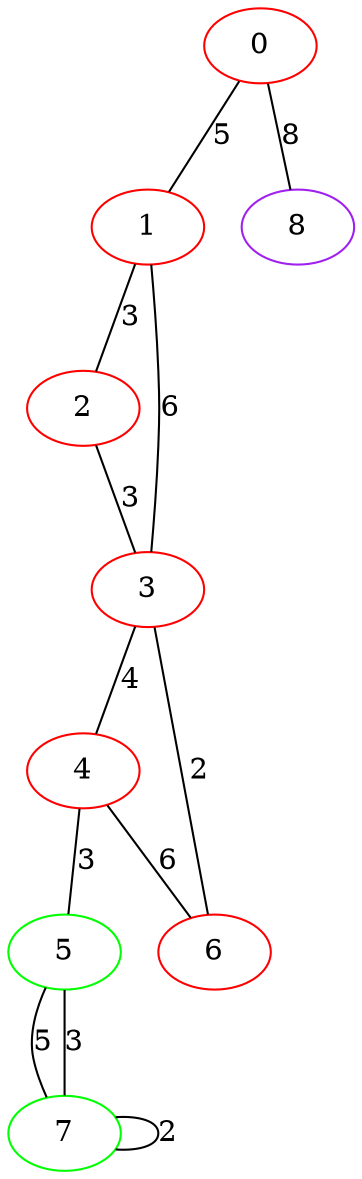 graph "" {
0 [color=red, weight=1];
1 [color=red, weight=1];
2 [color=red, weight=1];
3 [color=red, weight=1];
4 [color=red, weight=1];
5 [color=green, weight=2];
6 [color=red, weight=1];
7 [color=green, weight=2];
8 [color=purple, weight=4];
0 -- 8  [key=0, label=8];
0 -- 1  [key=0, label=5];
1 -- 2  [key=0, label=3];
1 -- 3  [key=0, label=6];
2 -- 3  [key=0, label=3];
3 -- 4  [key=0, label=4];
3 -- 6  [key=0, label=2];
4 -- 5  [key=0, label=3];
4 -- 6  [key=0, label=6];
5 -- 7  [key=0, label=5];
5 -- 7  [key=1, label=3];
7 -- 7  [key=0, label=2];
}
